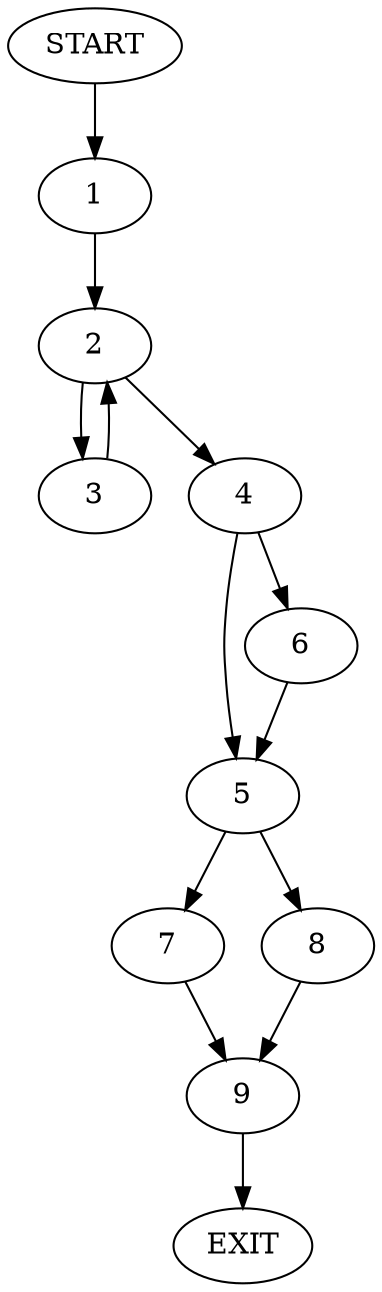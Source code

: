 digraph {
0 [label="START"]
10 [label="EXIT"]
0 -> 1
1 -> 2
2 -> 3
2 -> 4
4 -> 5
4 -> 6
3 -> 2
6 -> 5
5 -> 7
5 -> 8
7 -> 9
8 -> 9
9 -> 10
}
